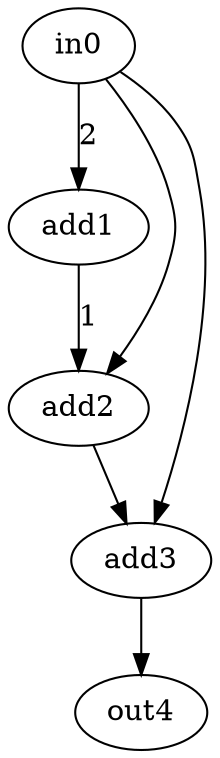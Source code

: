 strict digraph "arf" {
0 [alap=0, asap=0, label=in0, op=in];
1 [alap=1, asap=1, label=add1, op=addi, value=2];
2 [alap=2, asap=2, label=add2, op=add, value=2];
3 [alap=3, asap=3, label=add3, op=add, value=2];
4 [alap=4, asap=4, label=out4, op=out];
0 -> 1  [label=2, port=0, weight=2];
0 -> 2  [port=0, weight=0];
0 -> 3  [port=0, weight=0];
1 -> 2  [label=1, port=1, weight=1];
2 -> 3  [port=1, weight=0];
3 -> 4  [port=0, weight=0];
}
